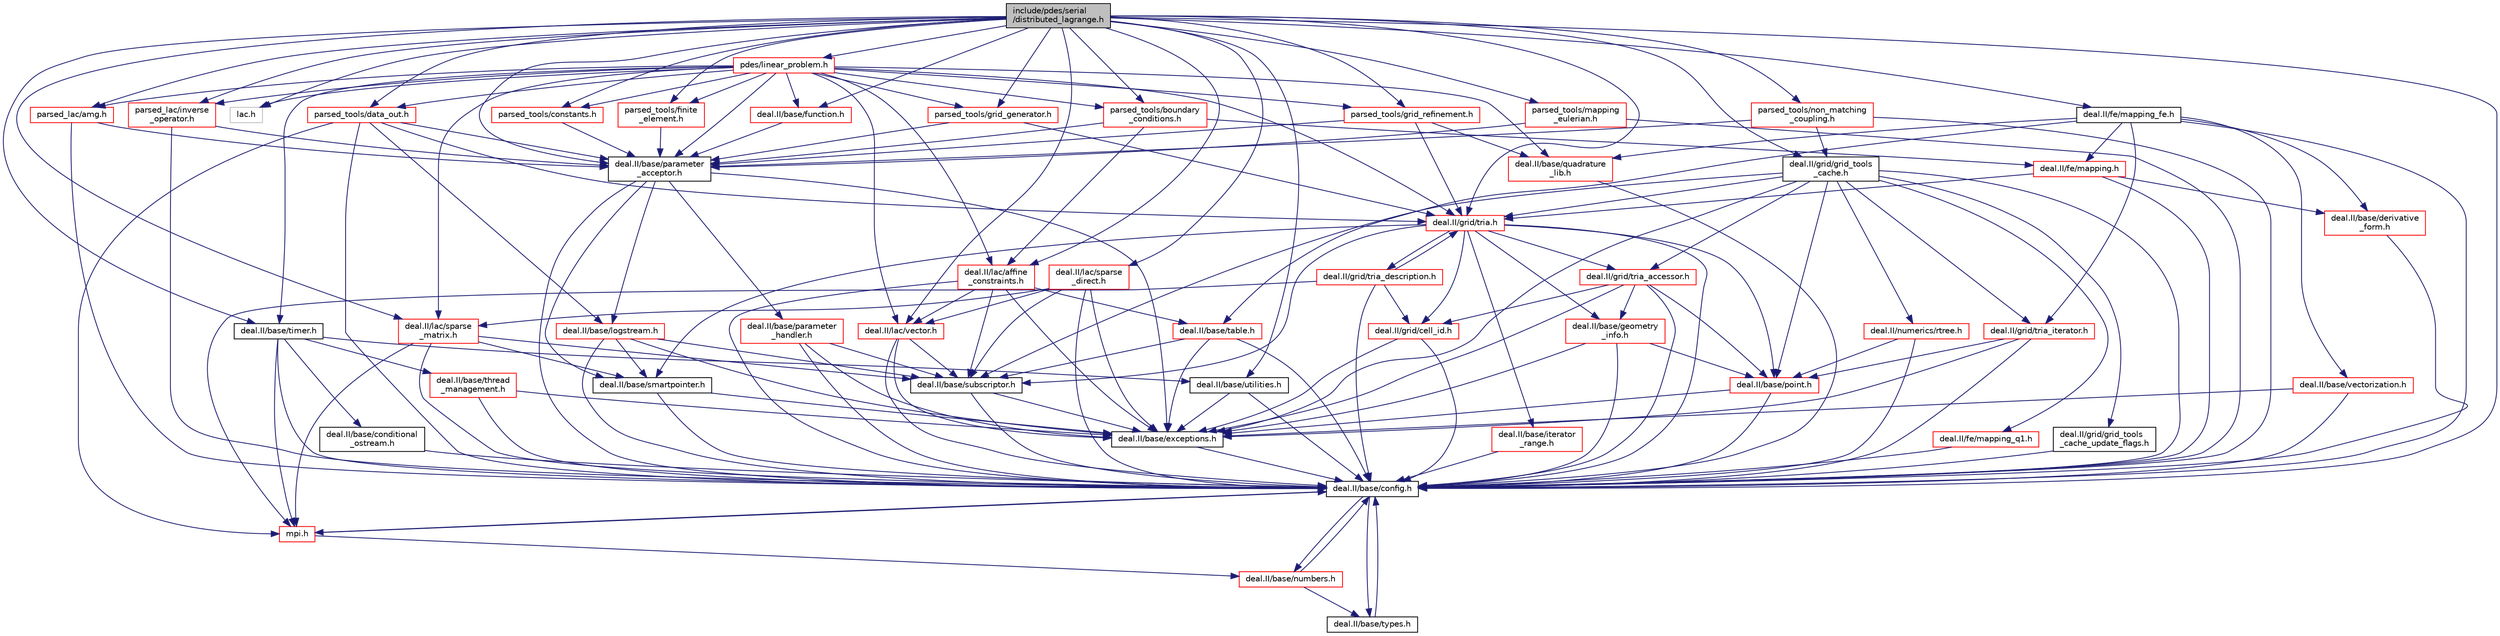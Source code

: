 digraph "include/pdes/serial/distributed_lagrange.h"
{
 // LATEX_PDF_SIZE
  bgcolor="transparent";
  edge [fontname="Helvetica",fontsize="10",labelfontname="Helvetica",labelfontsize="10"];
  node [fontname="Helvetica",fontsize="10",shape=record];
  Node1 [label="include/pdes/serial\l/distributed_lagrange.h",height=0.2,width=0.4,color="black", fillcolor="grey75", style="filled", fontcolor="black",tooltip=" "];
  Node1 -> Node2 [color="midnightblue",fontsize="10",style="solid",fontname="Helvetica"];
  Node2 [label="deal.II/base/config.h",height=0.2,width=0.4,color="black",URL="/__w/fsi-suite/fsi-suite/deal.tag$config_8h.html",tooltip=" "];
  Node2 -> Node3 [color="midnightblue",fontsize="10",style="solid",fontname="Helvetica"];
  Node3 [label="mpi.h",height=0.2,width=0.4,color="red",URL="/__w/fsi-suite/fsi-suite/deal.tag$mpi_8h.html",tooltip=" "];
  Node3 -> Node2 [color="midnightblue",fontsize="10",style="solid",fontname="Helvetica"];
  Node3 -> Node8 [color="midnightblue",fontsize="10",style="solid",fontname="Helvetica"];
  Node8 [label="deal.II/base/numbers.h",height=0.2,width=0.4,color="red",URL="/__w/fsi-suite/fsi-suite/deal.tag$numbers_8h.html",tooltip=" "];
  Node8 -> Node2 [color="midnightblue",fontsize="10",style="solid",fontname="Helvetica"];
  Node8 -> Node9 [color="midnightblue",fontsize="10",style="solid",fontname="Helvetica"];
  Node9 [label="deal.II/base/types.h",height=0.2,width=0.4,color="black",URL="/__w/fsi-suite/fsi-suite/deal.tag$types_8h.html",tooltip=" "];
  Node9 -> Node2 [color="midnightblue",fontsize="10",style="solid",fontname="Helvetica"];
  Node2 -> Node8 [color="midnightblue",fontsize="10",style="solid",fontname="Helvetica"];
  Node2 -> Node9 [color="midnightblue",fontsize="10",style="solid",fontname="Helvetica"];
  Node1 -> Node22 [color="midnightblue",fontsize="10",style="solid",fontname="Helvetica"];
  Node22 [label="deal.II/base/parameter\l_acceptor.h",height=0.2,width=0.4,color="black",URL="/__w/fsi-suite/fsi-suite/deal.tag$parameter__acceptor_8h.html",tooltip=" "];
  Node22 -> Node2 [color="midnightblue",fontsize="10",style="solid",fontname="Helvetica"];
  Node22 -> Node5 [color="midnightblue",fontsize="10",style="solid",fontname="Helvetica"];
  Node5 [label="deal.II/base/exceptions.h",height=0.2,width=0.4,color="black",URL="/__w/fsi-suite/fsi-suite/deal.tag$include_2deal_8II_2base_2exceptions_8h.html",tooltip=" "];
  Node5 -> Node2 [color="midnightblue",fontsize="10",style="solid",fontname="Helvetica"];
  Node22 -> Node23 [color="midnightblue",fontsize="10",style="solid",fontname="Helvetica"];
  Node23 [label="deal.II/base/logstream.h",height=0.2,width=0.4,color="red",URL="/__w/fsi-suite/fsi-suite/deal.tag$logstream_8h.html",tooltip=" "];
  Node23 -> Node2 [color="midnightblue",fontsize="10",style="solid",fontname="Helvetica"];
  Node23 -> Node5 [color="midnightblue",fontsize="10",style="solid",fontname="Helvetica"];
  Node23 -> Node24 [color="midnightblue",fontsize="10",style="solid",fontname="Helvetica"];
  Node24 [label="deal.II/base/smartpointer.h",height=0.2,width=0.4,color="black",URL="/__w/fsi-suite/fsi-suite/deal.tag$smartpointer_8h.html",tooltip=" "];
  Node24 -> Node2 [color="midnightblue",fontsize="10",style="solid",fontname="Helvetica"];
  Node24 -> Node5 [color="midnightblue",fontsize="10",style="solid",fontname="Helvetica"];
  Node23 -> Node25 [color="midnightblue",fontsize="10",style="solid",fontname="Helvetica"];
  Node25 [label="deal.II/base/subscriptor.h",height=0.2,width=0.4,color="black",URL="/__w/fsi-suite/fsi-suite/deal.tag$subscriptor_8h.html",tooltip=" "];
  Node25 -> Node2 [color="midnightblue",fontsize="10",style="solid",fontname="Helvetica"];
  Node25 -> Node5 [color="midnightblue",fontsize="10",style="solid",fontname="Helvetica"];
  Node22 -> Node27 [color="midnightblue",fontsize="10",style="solid",fontname="Helvetica"];
  Node27 [label="deal.II/base/parameter\l_handler.h",height=0.2,width=0.4,color="red",URL="/__w/fsi-suite/fsi-suite/deal.tag$parameter__handler_8h.html",tooltip=" "];
  Node27 -> Node2 [color="midnightblue",fontsize="10",style="solid",fontname="Helvetica"];
  Node27 -> Node5 [color="midnightblue",fontsize="10",style="solid",fontname="Helvetica"];
  Node27 -> Node25 [color="midnightblue",fontsize="10",style="solid",fontname="Helvetica"];
  Node22 -> Node24 [color="midnightblue",fontsize="10",style="solid",fontname="Helvetica"];
  Node1 -> Node32 [color="midnightblue",fontsize="10",style="solid",fontname="Helvetica"];
  Node32 [label="deal.II/base/timer.h",height=0.2,width=0.4,color="black",URL="/__w/fsi-suite/fsi-suite/deal.tag$timer_8h.html",tooltip=" "];
  Node32 -> Node2 [color="midnightblue",fontsize="10",style="solid",fontname="Helvetica"];
  Node32 -> Node33 [color="midnightblue",fontsize="10",style="solid",fontname="Helvetica"];
  Node33 [label="deal.II/base/conditional\l_ostream.h",height=0.2,width=0.4,color="black",URL="/__w/fsi-suite/fsi-suite/deal.tag$conditional__ostream_8h.html",tooltip=" "];
  Node33 -> Node2 [color="midnightblue",fontsize="10",style="solid",fontname="Helvetica"];
  Node32 -> Node3 [color="midnightblue",fontsize="10",style="solid",fontname="Helvetica"];
  Node32 -> Node18 [color="midnightblue",fontsize="10",style="solid",fontname="Helvetica"];
  Node18 [label="deal.II/base/thread\l_management.h",height=0.2,width=0.4,color="red",URL="/__w/fsi-suite/fsi-suite/deal.tag$thread__management_8h.html",tooltip=" "];
  Node18 -> Node2 [color="midnightblue",fontsize="10",style="solid",fontname="Helvetica"];
  Node18 -> Node5 [color="midnightblue",fontsize="10",style="solid",fontname="Helvetica"];
  Node32 -> Node16 [color="midnightblue",fontsize="10",style="solid",fontname="Helvetica"];
  Node16 [label="deal.II/base/utilities.h",height=0.2,width=0.4,color="black",URL="/__w/fsi-suite/fsi-suite/deal.tag$include_2deal_8II_2base_2utilities_8h.html",tooltip=" "];
  Node16 -> Node2 [color="midnightblue",fontsize="10",style="solid",fontname="Helvetica"];
  Node16 -> Node5 [color="midnightblue",fontsize="10",style="solid",fontname="Helvetica"];
  Node1 -> Node16 [color="midnightblue",fontsize="10",style="solid",fontname="Helvetica"];
  Node1 -> Node34 [color="midnightblue",fontsize="10",style="solid",fontname="Helvetica"];
  Node34 [label="deal.II/fe/mapping_fe.h",height=0.2,width=0.4,color="black",URL="/__w/fsi-suite/fsi-suite/deal.tag$mapping__fe_8h.html",tooltip=" "];
  Node34 -> Node2 [color="midnightblue",fontsize="10",style="solid",fontname="Helvetica"];
  Node34 -> Node35 [color="midnightblue",fontsize="10",style="solid",fontname="Helvetica"];
  Node35 [label="deal.II/base/derivative\l_form.h",height=0.2,width=0.4,color="red",URL="/__w/fsi-suite/fsi-suite/deal.tag$derivative__form_8h.html",tooltip=" "];
  Node35 -> Node2 [color="midnightblue",fontsize="10",style="solid",fontname="Helvetica"];
  Node34 -> Node36 [color="midnightblue",fontsize="10",style="solid",fontname="Helvetica"];
  Node36 [label="deal.II/base/quadrature\l_lib.h",height=0.2,width=0.4,color="red",URL="/__w/fsi-suite/fsi-suite/deal.tag$quadrature__lib_8h.html",tooltip=" "];
  Node36 -> Node2 [color="midnightblue",fontsize="10",style="solid",fontname="Helvetica"];
  Node34 -> Node38 [color="midnightblue",fontsize="10",style="solid",fontname="Helvetica"];
  Node38 [label="deal.II/base/table.h",height=0.2,width=0.4,color="red",URL="/__w/fsi-suite/fsi-suite/deal.tag$table_8h.html",tooltip=" "];
  Node38 -> Node2 [color="midnightblue",fontsize="10",style="solid",fontname="Helvetica"];
  Node38 -> Node5 [color="midnightblue",fontsize="10",style="solid",fontname="Helvetica"];
  Node38 -> Node25 [color="midnightblue",fontsize="10",style="solid",fontname="Helvetica"];
  Node34 -> Node43 [color="midnightblue",fontsize="10",style="solid",fontname="Helvetica"];
  Node43 [label="deal.II/base/vectorization.h",height=0.2,width=0.4,color="red",URL="/__w/fsi-suite/fsi-suite/deal.tag$vectorization_8h.html",tooltip=" "];
  Node43 -> Node2 [color="midnightblue",fontsize="10",style="solid",fontname="Helvetica"];
  Node43 -> Node5 [color="midnightblue",fontsize="10",style="solid",fontname="Helvetica"];
  Node34 -> Node44 [color="midnightblue",fontsize="10",style="solid",fontname="Helvetica"];
  Node44 [label="deal.II/fe/mapping.h",height=0.2,width=0.4,color="red",URL="/__w/fsi-suite/fsi-suite/deal.tag$mapping_8h.html",tooltip=" "];
  Node44 -> Node2 [color="midnightblue",fontsize="10",style="solid",fontname="Helvetica"];
  Node44 -> Node35 [color="midnightblue",fontsize="10",style="solid",fontname="Helvetica"];
  Node44 -> Node46 [color="midnightblue",fontsize="10",style="solid",fontname="Helvetica"];
  Node46 [label="deal.II/grid/tria.h",height=0.2,width=0.4,color="red",URL="/__w/fsi-suite/fsi-suite/deal.tag$grid_2tria_8h.html",tooltip=" "];
  Node46 -> Node2 [color="midnightblue",fontsize="10",style="solid",fontname="Helvetica"];
  Node46 -> Node47 [color="midnightblue",fontsize="10",style="solid",fontname="Helvetica"];
  Node47 [label="deal.II/base/geometry\l_info.h",height=0.2,width=0.4,color="red",URL="/__w/fsi-suite/fsi-suite/deal.tag$geometry__info_8h.html",tooltip=" "];
  Node47 -> Node2 [color="midnightblue",fontsize="10",style="solid",fontname="Helvetica"];
  Node47 -> Node5 [color="midnightblue",fontsize="10",style="solid",fontname="Helvetica"];
  Node47 -> Node29 [color="midnightblue",fontsize="10",style="solid",fontname="Helvetica"];
  Node29 [label="deal.II/base/point.h",height=0.2,width=0.4,color="red",URL="/__w/fsi-suite/fsi-suite/deal.tag$base_2point_8h.html",tooltip=" "];
  Node29 -> Node2 [color="midnightblue",fontsize="10",style="solid",fontname="Helvetica"];
  Node29 -> Node5 [color="midnightblue",fontsize="10",style="solid",fontname="Helvetica"];
  Node46 -> Node50 [color="midnightblue",fontsize="10",style="solid",fontname="Helvetica"];
  Node50 [label="deal.II/base/iterator\l_range.h",height=0.2,width=0.4,color="red",URL="/__w/fsi-suite/fsi-suite/deal.tag$iterator__range_8h.html",tooltip=" "];
  Node50 -> Node2 [color="midnightblue",fontsize="10",style="solid",fontname="Helvetica"];
  Node46 -> Node29 [color="midnightblue",fontsize="10",style="solid",fontname="Helvetica"];
  Node46 -> Node24 [color="midnightblue",fontsize="10",style="solid",fontname="Helvetica"];
  Node46 -> Node25 [color="midnightblue",fontsize="10",style="solid",fontname="Helvetica"];
  Node46 -> Node51 [color="midnightblue",fontsize="10",style="solid",fontname="Helvetica"];
  Node51 [label="deal.II/grid/cell_id.h",height=0.2,width=0.4,color="red",URL="/__w/fsi-suite/fsi-suite/deal.tag$cell__id_8h.html",tooltip=" "];
  Node51 -> Node2 [color="midnightblue",fontsize="10",style="solid",fontname="Helvetica"];
  Node51 -> Node5 [color="midnightblue",fontsize="10",style="solid",fontname="Helvetica"];
  Node46 -> Node53 [color="midnightblue",fontsize="10",style="solid",fontname="Helvetica"];
  Node53 [label="deal.II/grid/tria_description.h",height=0.2,width=0.4,color="red",URL="/__w/fsi-suite/fsi-suite/deal.tag$tria__description_8h.html",tooltip=" "];
  Node53 -> Node2 [color="midnightblue",fontsize="10",style="solid",fontname="Helvetica"];
  Node53 -> Node3 [color="midnightblue",fontsize="10",style="solid",fontname="Helvetica"];
  Node53 -> Node51 [color="midnightblue",fontsize="10",style="solid",fontname="Helvetica"];
  Node53 -> Node46 [color="midnightblue",fontsize="10",style="solid",fontname="Helvetica"];
  Node46 -> Node69 [color="midnightblue",fontsize="10",style="solid",fontname="Helvetica"];
  Node69 [label="deal.II/grid/tria_accessor.h",height=0.2,width=0.4,color="red",URL="/__w/fsi-suite/fsi-suite/deal.tag$tria__accessor_8h.html",tooltip=" "];
  Node69 -> Node2 [color="midnightblue",fontsize="10",style="solid",fontname="Helvetica"];
  Node69 -> Node5 [color="midnightblue",fontsize="10",style="solid",fontname="Helvetica"];
  Node69 -> Node47 [color="midnightblue",fontsize="10",style="solid",fontname="Helvetica"];
  Node69 -> Node29 [color="midnightblue",fontsize="10",style="solid",fontname="Helvetica"];
  Node69 -> Node51 [color="midnightblue",fontsize="10",style="solid",fontname="Helvetica"];
  Node34 -> Node75 [color="midnightblue",fontsize="10",style="solid",fontname="Helvetica"];
  Node75 [label="deal.II/grid/tria_iterator.h",height=0.2,width=0.4,color="red",URL="/__w/fsi-suite/fsi-suite/deal.tag$tria__iterator_8h.html",tooltip=" "];
  Node75 -> Node2 [color="midnightblue",fontsize="10",style="solid",fontname="Helvetica"];
  Node75 -> Node5 [color="midnightblue",fontsize="10",style="solid",fontname="Helvetica"];
  Node75 -> Node29 [color="midnightblue",fontsize="10",style="solid",fontname="Helvetica"];
  Node1 -> Node76 [color="midnightblue",fontsize="10",style="solid",fontname="Helvetica"];
  Node76 [label="deal.II/grid/grid_tools\l_cache.h",height=0.2,width=0.4,color="black",URL="/__w/fsi-suite/fsi-suite/deal.tag$grid__tools__cache_8h.html",tooltip=" "];
  Node76 -> Node2 [color="midnightblue",fontsize="10",style="solid",fontname="Helvetica"];
  Node76 -> Node5 [color="midnightblue",fontsize="10",style="solid",fontname="Helvetica"];
  Node76 -> Node29 [color="midnightblue",fontsize="10",style="solid",fontname="Helvetica"];
  Node76 -> Node25 [color="midnightblue",fontsize="10",style="solid",fontname="Helvetica"];
  Node76 -> Node77 [color="midnightblue",fontsize="10",style="solid",fontname="Helvetica"];
  Node77 [label="deal.II/fe/mapping_q1.h",height=0.2,width=0.4,color="red",URL="/__w/fsi-suite/fsi-suite/deal.tag$mapping__q1_8h.html",tooltip=" "];
  Node77 -> Node2 [color="midnightblue",fontsize="10",style="solid",fontname="Helvetica"];
  Node76 -> Node82 [color="midnightblue",fontsize="10",style="solid",fontname="Helvetica"];
  Node82 [label="deal.II/grid/grid_tools\l_cache_update_flags.h",height=0.2,width=0.4,color="black",URL="/__w/fsi-suite/fsi-suite/deal.tag$grid__tools__cache__update__flags_8h.html",tooltip=" "];
  Node82 -> Node2 [color="midnightblue",fontsize="10",style="solid",fontname="Helvetica"];
  Node76 -> Node46 [color="midnightblue",fontsize="10",style="solid",fontname="Helvetica"];
  Node76 -> Node69 [color="midnightblue",fontsize="10",style="solid",fontname="Helvetica"];
  Node76 -> Node75 [color="midnightblue",fontsize="10",style="solid",fontname="Helvetica"];
  Node76 -> Node83 [color="midnightblue",fontsize="10",style="solid",fontname="Helvetica"];
  Node83 [label="deal.II/numerics/rtree.h",height=0.2,width=0.4,color="red",URL="/__w/fsi-suite/fsi-suite/deal.tag$rtree_8h.html",tooltip=" "];
  Node83 -> Node2 [color="midnightblue",fontsize="10",style="solid",fontname="Helvetica"];
  Node83 -> Node29 [color="midnightblue",fontsize="10",style="solid",fontname="Helvetica"];
  Node1 -> Node46 [color="midnightblue",fontsize="10",style="solid",fontname="Helvetica"];
  Node1 -> Node87 [color="midnightblue",fontsize="10",style="solid",fontname="Helvetica"];
  Node87 [label="deal.II/lac/affine\l_constraints.h",height=0.2,width=0.4,color="red",URL="/__w/fsi-suite/fsi-suite/deal.tag$affine__constraints_8h.html",tooltip=" "];
  Node87 -> Node2 [color="midnightblue",fontsize="10",style="solid",fontname="Helvetica"];
  Node87 -> Node5 [color="midnightblue",fontsize="10",style="solid",fontname="Helvetica"];
  Node87 -> Node25 [color="midnightblue",fontsize="10",style="solid",fontname="Helvetica"];
  Node87 -> Node38 [color="midnightblue",fontsize="10",style="solid",fontname="Helvetica"];
  Node87 -> Node60 [color="midnightblue",fontsize="10",style="solid",fontname="Helvetica"];
  Node60 [label="deal.II/lac/vector.h",height=0.2,width=0.4,color="red",URL="/__w/fsi-suite/fsi-suite/deal.tag$vector_8h.html",tooltip=" "];
  Node60 -> Node2 [color="midnightblue",fontsize="10",style="solid",fontname="Helvetica"];
  Node60 -> Node5 [color="midnightblue",fontsize="10",style="solid",fontname="Helvetica"];
  Node60 -> Node25 [color="midnightblue",fontsize="10",style="solid",fontname="Helvetica"];
  Node1 -> Node93 [color="midnightblue",fontsize="10",style="solid",fontname="Helvetica"];
  Node93 [label="deal.II/lac/sparse\l_direct.h",height=0.2,width=0.4,color="red",URL="/__w/fsi-suite/fsi-suite/deal.tag$sparse__direct_8h.html",tooltip=" "];
  Node93 -> Node2 [color="midnightblue",fontsize="10",style="solid",fontname="Helvetica"];
  Node93 -> Node5 [color="midnightblue",fontsize="10",style="solid",fontname="Helvetica"];
  Node93 -> Node25 [color="midnightblue",fontsize="10",style="solid",fontname="Helvetica"];
  Node93 -> Node107 [color="midnightblue",fontsize="10",style="solid",fontname="Helvetica"];
  Node107 [label="deal.II/lac/sparse\l_matrix.h",height=0.2,width=0.4,color="red",URL="/__w/fsi-suite/fsi-suite/deal.tag$sparse__matrix_8h.html",tooltip=" "];
  Node107 -> Node2 [color="midnightblue",fontsize="10",style="solid",fontname="Helvetica"];
  Node107 -> Node24 [color="midnightblue",fontsize="10",style="solid",fontname="Helvetica"];
  Node107 -> Node25 [color="midnightblue",fontsize="10",style="solid",fontname="Helvetica"];
  Node107 -> Node3 [color="midnightblue",fontsize="10",style="solid",fontname="Helvetica"];
  Node93 -> Node60 [color="midnightblue",fontsize="10",style="solid",fontname="Helvetica"];
  Node1 -> Node107 [color="midnightblue",fontsize="10",style="solid",fontname="Helvetica"];
  Node1 -> Node60 [color="midnightblue",fontsize="10",style="solid",fontname="Helvetica"];
  Node1 -> Node109 [color="midnightblue",fontsize="10",style="solid",fontname="Helvetica"];
  Node109 [label="lac.h",height=0.2,width=0.4,color="grey75",tooltip=" "];
  Node1 -> Node110 [color="midnightblue",fontsize="10",style="solid",fontname="Helvetica"];
  Node110 [label="parsed_lac/amg.h",height=0.2,width=0.4,color="red",URL="$amg_8h.html",tooltip=" "];
  Node110 -> Node2 [color="midnightblue",fontsize="10",style="solid",fontname="Helvetica"];
  Node110 -> Node22 [color="midnightblue",fontsize="10",style="solid",fontname="Helvetica"];
  Node1 -> Node113 [color="midnightblue",fontsize="10",style="solid",fontname="Helvetica"];
  Node113 [label="parsed_lac/inverse\l_operator.h",height=0.2,width=0.4,color="red",URL="$inverse__operator_8h.html",tooltip=" "];
  Node113 -> Node2 [color="midnightblue",fontsize="10",style="solid",fontname="Helvetica"];
  Node113 -> Node22 [color="midnightblue",fontsize="10",style="solid",fontname="Helvetica"];
  Node1 -> Node136 [color="midnightblue",fontsize="10",style="solid",fontname="Helvetica"];
  Node136 [label="parsed_tools/boundary\l_conditions.h",height=0.2,width=0.4,color="red",URL="$boundary__conditions_8h.html",tooltip=" "];
  Node136 -> Node22 [color="midnightblue",fontsize="10",style="solid",fontname="Helvetica"];
  Node136 -> Node44 [color="midnightblue",fontsize="10",style="solid",fontname="Helvetica"];
  Node136 -> Node87 [color="midnightblue",fontsize="10",style="solid",fontname="Helvetica"];
  Node1 -> Node205 [color="midnightblue",fontsize="10",style="solid",fontname="Helvetica"];
  Node205 [label="parsed_tools/constants.h",height=0.2,width=0.4,color="red",URL="$constants_8h.html",tooltip=" "];
  Node205 -> Node22 [color="midnightblue",fontsize="10",style="solid",fontname="Helvetica"];
  Node1 -> Node206 [color="midnightblue",fontsize="10",style="solid",fontname="Helvetica"];
  Node206 [label="parsed_tools/data_out.h",height=0.2,width=0.4,color="red",URL="$data__out_8h.html",tooltip=" "];
  Node206 -> Node2 [color="midnightblue",fontsize="10",style="solid",fontname="Helvetica"];
  Node206 -> Node23 [color="midnightblue",fontsize="10",style="solid",fontname="Helvetica"];
  Node206 -> Node3 [color="midnightblue",fontsize="10",style="solid",fontname="Helvetica"];
  Node206 -> Node22 [color="midnightblue",fontsize="10",style="solid",fontname="Helvetica"];
  Node206 -> Node46 [color="midnightblue",fontsize="10",style="solid",fontname="Helvetica"];
  Node1 -> Node217 [color="midnightblue",fontsize="10",style="solid",fontname="Helvetica"];
  Node217 [label="parsed_tools/finite\l_element.h",height=0.2,width=0.4,color="red",URL="$finite__element_8h.html",tooltip=" "];
  Node217 -> Node22 [color="midnightblue",fontsize="10",style="solid",fontname="Helvetica"];
  Node1 -> Node138 [color="midnightblue",fontsize="10",style="solid",fontname="Helvetica"];
  Node138 [label="deal.II/base/function.h",height=0.2,width=0.4,color="red",URL="$function_8h.html",tooltip=" "];
  Node138 -> Node22 [color="midnightblue",fontsize="10",style="solid",fontname="Helvetica"];
  Node1 -> Node218 [color="midnightblue",fontsize="10",style="solid",fontname="Helvetica"];
  Node218 [label="parsed_tools/grid_generator.h",height=0.2,width=0.4,color="red",URL="$grid__generator_8h.html",tooltip=" "];
  Node218 -> Node22 [color="midnightblue",fontsize="10",style="solid",fontname="Helvetica"];
  Node218 -> Node46 [color="midnightblue",fontsize="10",style="solid",fontname="Helvetica"];
  Node1 -> Node222 [color="midnightblue",fontsize="10",style="solid",fontname="Helvetica"];
  Node222 [label="parsed_tools/grid_refinement.h",height=0.2,width=0.4,color="red",URL="$grid__refinement_8h.html",tooltip=" "];
  Node222 -> Node22 [color="midnightblue",fontsize="10",style="solid",fontname="Helvetica"];
  Node222 -> Node36 [color="midnightblue",fontsize="10",style="solid",fontname="Helvetica"];
  Node222 -> Node46 [color="midnightblue",fontsize="10",style="solid",fontname="Helvetica"];
  Node1 -> Node225 [color="midnightblue",fontsize="10",style="solid",fontname="Helvetica"];
  Node225 [label="parsed_tools/mapping\l_eulerian.h",height=0.2,width=0.4,color="red",URL="$mapping__eulerian_8h.html",tooltip=" "];
  Node225 -> Node2 [color="midnightblue",fontsize="10",style="solid",fontname="Helvetica"];
  Node225 -> Node22 [color="midnightblue",fontsize="10",style="solid",fontname="Helvetica"];
  Node1 -> Node228 [color="midnightblue",fontsize="10",style="solid",fontname="Helvetica"];
  Node228 [label="parsed_tools/non_matching\l_coupling.h",height=0.2,width=0.4,color="red",URL="$non__matching__coupling_8h.html",tooltip=" "];
  Node228 -> Node2 [color="midnightblue",fontsize="10",style="solid",fontname="Helvetica"];
  Node228 -> Node22 [color="midnightblue",fontsize="10",style="solid",fontname="Helvetica"];
  Node228 -> Node76 [color="midnightblue",fontsize="10",style="solid",fontname="Helvetica"];
  Node1 -> Node240 [color="midnightblue",fontsize="10",style="solid",fontname="Helvetica"];
  Node240 [label="pdes/linear_problem.h",height=0.2,width=0.4,color="red",URL="$linear__problem_8h.html",tooltip=" "];
  Node240 -> Node22 [color="midnightblue",fontsize="10",style="solid",fontname="Helvetica"];
  Node240 -> Node36 [color="midnightblue",fontsize="10",style="solid",fontname="Helvetica"];
  Node240 -> Node32 [color="midnightblue",fontsize="10",style="solid",fontname="Helvetica"];
  Node240 -> Node46 [color="midnightblue",fontsize="10",style="solid",fontname="Helvetica"];
  Node240 -> Node87 [color="midnightblue",fontsize="10",style="solid",fontname="Helvetica"];
  Node240 -> Node107 [color="midnightblue",fontsize="10",style="solid",fontname="Helvetica"];
  Node240 -> Node60 [color="midnightblue",fontsize="10",style="solid",fontname="Helvetica"];
  Node240 -> Node109 [color="midnightblue",fontsize="10",style="solid",fontname="Helvetica"];
  Node240 -> Node110 [color="midnightblue",fontsize="10",style="solid",fontname="Helvetica"];
  Node240 -> Node113 [color="midnightblue",fontsize="10",style="solid",fontname="Helvetica"];
  Node240 -> Node136 [color="midnightblue",fontsize="10",style="solid",fontname="Helvetica"];
  Node240 -> Node205 [color="midnightblue",fontsize="10",style="solid",fontname="Helvetica"];
  Node240 -> Node206 [color="midnightblue",fontsize="10",style="solid",fontname="Helvetica"];
  Node240 -> Node217 [color="midnightblue",fontsize="10",style="solid",fontname="Helvetica"];
  Node240 -> Node138 [color="midnightblue",fontsize="10",style="solid",fontname="Helvetica"];
  Node240 -> Node218 [color="midnightblue",fontsize="10",style="solid",fontname="Helvetica"];
  Node240 -> Node222 [color="midnightblue",fontsize="10",style="solid",fontname="Helvetica"];
}

